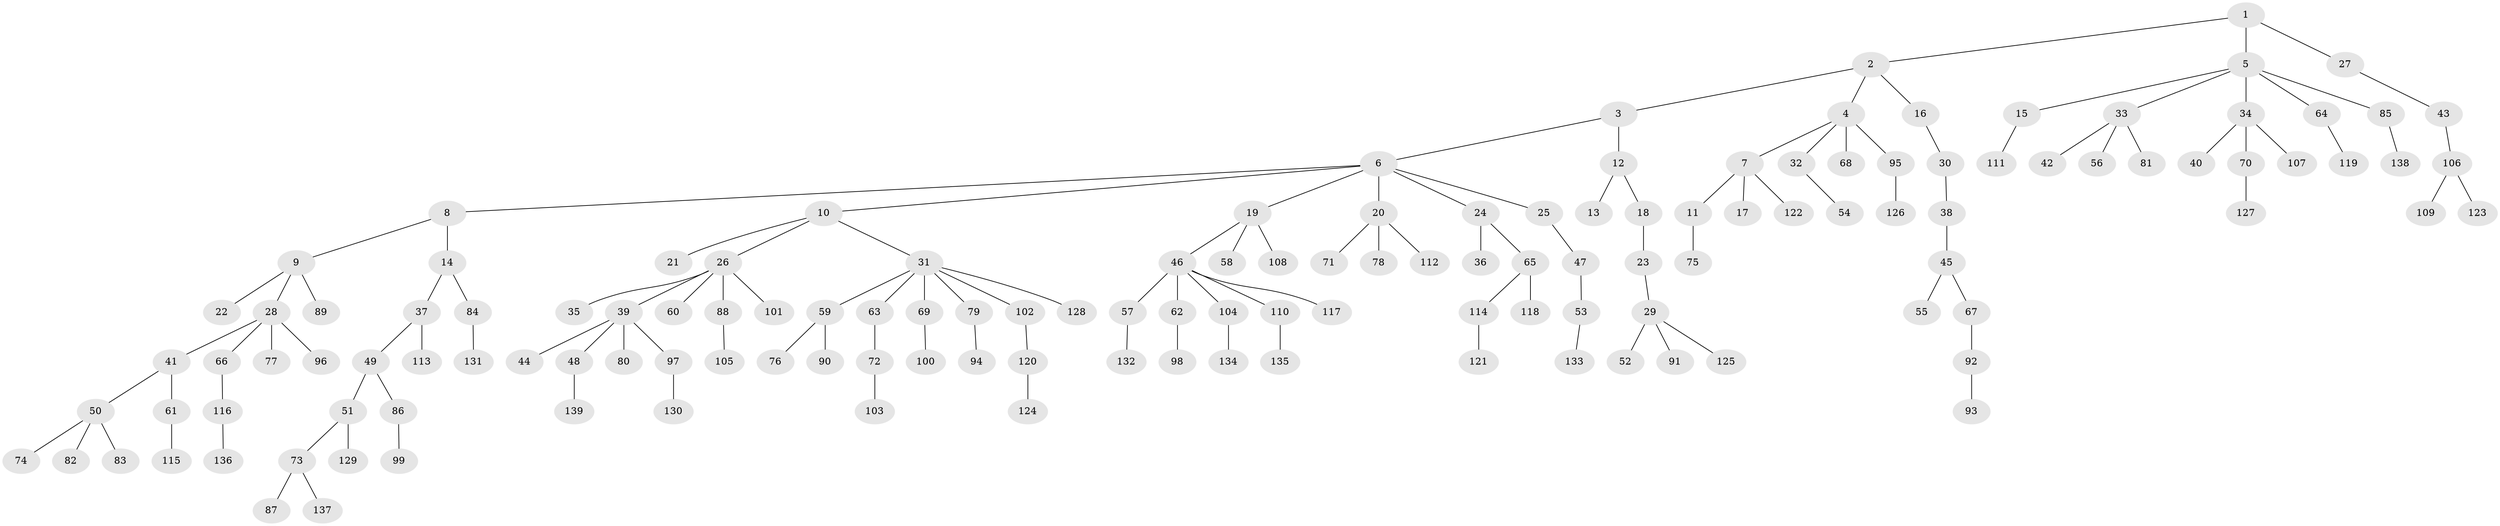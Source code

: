 // coarse degree distribution, {3: 0.15476190476190477, 4: 0.047619047619047616, 6: 0.023809523809523808, 7: 0.011904761904761904, 1: 0.5, 2: 0.23809523809523808, 5: 0.023809523809523808}
// Generated by graph-tools (version 1.1) at 2025/51/03/04/25 22:51:28]
// undirected, 139 vertices, 138 edges
graph export_dot {
  node [color=gray90,style=filled];
  1;
  2;
  3;
  4;
  5;
  6;
  7;
  8;
  9;
  10;
  11;
  12;
  13;
  14;
  15;
  16;
  17;
  18;
  19;
  20;
  21;
  22;
  23;
  24;
  25;
  26;
  27;
  28;
  29;
  30;
  31;
  32;
  33;
  34;
  35;
  36;
  37;
  38;
  39;
  40;
  41;
  42;
  43;
  44;
  45;
  46;
  47;
  48;
  49;
  50;
  51;
  52;
  53;
  54;
  55;
  56;
  57;
  58;
  59;
  60;
  61;
  62;
  63;
  64;
  65;
  66;
  67;
  68;
  69;
  70;
  71;
  72;
  73;
  74;
  75;
  76;
  77;
  78;
  79;
  80;
  81;
  82;
  83;
  84;
  85;
  86;
  87;
  88;
  89;
  90;
  91;
  92;
  93;
  94;
  95;
  96;
  97;
  98;
  99;
  100;
  101;
  102;
  103;
  104;
  105;
  106;
  107;
  108;
  109;
  110;
  111;
  112;
  113;
  114;
  115;
  116;
  117;
  118;
  119;
  120;
  121;
  122;
  123;
  124;
  125;
  126;
  127;
  128;
  129;
  130;
  131;
  132;
  133;
  134;
  135;
  136;
  137;
  138;
  139;
  1 -- 2;
  1 -- 5;
  1 -- 27;
  2 -- 3;
  2 -- 4;
  2 -- 16;
  3 -- 6;
  3 -- 12;
  4 -- 7;
  4 -- 32;
  4 -- 68;
  4 -- 95;
  5 -- 15;
  5 -- 33;
  5 -- 34;
  5 -- 64;
  5 -- 85;
  6 -- 8;
  6 -- 10;
  6 -- 19;
  6 -- 20;
  6 -- 24;
  6 -- 25;
  7 -- 11;
  7 -- 17;
  7 -- 122;
  8 -- 9;
  8 -- 14;
  9 -- 22;
  9 -- 28;
  9 -- 89;
  10 -- 21;
  10 -- 26;
  10 -- 31;
  11 -- 75;
  12 -- 13;
  12 -- 18;
  14 -- 37;
  14 -- 84;
  15 -- 111;
  16 -- 30;
  18 -- 23;
  19 -- 46;
  19 -- 58;
  19 -- 108;
  20 -- 71;
  20 -- 78;
  20 -- 112;
  23 -- 29;
  24 -- 36;
  24 -- 65;
  25 -- 47;
  26 -- 35;
  26 -- 39;
  26 -- 60;
  26 -- 88;
  26 -- 101;
  27 -- 43;
  28 -- 41;
  28 -- 66;
  28 -- 77;
  28 -- 96;
  29 -- 52;
  29 -- 91;
  29 -- 125;
  30 -- 38;
  31 -- 59;
  31 -- 63;
  31 -- 69;
  31 -- 79;
  31 -- 102;
  31 -- 128;
  32 -- 54;
  33 -- 42;
  33 -- 56;
  33 -- 81;
  34 -- 40;
  34 -- 70;
  34 -- 107;
  37 -- 49;
  37 -- 113;
  38 -- 45;
  39 -- 44;
  39 -- 48;
  39 -- 80;
  39 -- 97;
  41 -- 50;
  41 -- 61;
  43 -- 106;
  45 -- 55;
  45 -- 67;
  46 -- 57;
  46 -- 62;
  46 -- 104;
  46 -- 110;
  46 -- 117;
  47 -- 53;
  48 -- 139;
  49 -- 51;
  49 -- 86;
  50 -- 74;
  50 -- 82;
  50 -- 83;
  51 -- 73;
  51 -- 129;
  53 -- 133;
  57 -- 132;
  59 -- 76;
  59 -- 90;
  61 -- 115;
  62 -- 98;
  63 -- 72;
  64 -- 119;
  65 -- 114;
  65 -- 118;
  66 -- 116;
  67 -- 92;
  69 -- 100;
  70 -- 127;
  72 -- 103;
  73 -- 87;
  73 -- 137;
  79 -- 94;
  84 -- 131;
  85 -- 138;
  86 -- 99;
  88 -- 105;
  92 -- 93;
  95 -- 126;
  97 -- 130;
  102 -- 120;
  104 -- 134;
  106 -- 109;
  106 -- 123;
  110 -- 135;
  114 -- 121;
  116 -- 136;
  120 -- 124;
}
